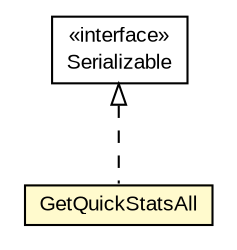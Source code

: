 #!/usr/local/bin/dot
#
# Class diagram 
# Generated by UMLGraph version R5_6-24-gf6e263 (http://www.umlgraph.org/)
#

digraph G {
	edge [fontname="arial",fontsize=10,labelfontname="arial",labelfontsize=10];
	node [fontname="arial",fontsize=10,shape=plaintext];
	nodesep=0.25;
	ranksep=0.5;
	// org.miloss.fgsms.services.interfaces.dataaccessservice.GetQuickStatsAll
	c608391 [label=<<table title="org.miloss.fgsms.services.interfaces.dataaccessservice.GetQuickStatsAll" border="0" cellborder="1" cellspacing="0" cellpadding="2" port="p" bgcolor="lemonChiffon" href="./GetQuickStatsAll.html">
		<tr><td><table border="0" cellspacing="0" cellpadding="1">
<tr><td align="center" balign="center"> GetQuickStatsAll </td></tr>
		</table></td></tr>
		</table>>, URL="./GetQuickStatsAll.html", fontname="arial", fontcolor="black", fontsize=10.0];
	//org.miloss.fgsms.services.interfaces.dataaccessservice.GetQuickStatsAll implements java.io.Serializable
	c609287:p -> c608391:p [dir=back,arrowtail=empty,style=dashed];
	// java.io.Serializable
	c609287 [label=<<table title="java.io.Serializable" border="0" cellborder="1" cellspacing="0" cellpadding="2" port="p" href="http://java.sun.com/j2se/1.4.2/docs/api/java/io/Serializable.html">
		<tr><td><table border="0" cellspacing="0" cellpadding="1">
<tr><td align="center" balign="center"> &#171;interface&#187; </td></tr>
<tr><td align="center" balign="center"> Serializable </td></tr>
		</table></td></tr>
		</table>>, URL="http://java.sun.com/j2se/1.4.2/docs/api/java/io/Serializable.html", fontname="arial", fontcolor="black", fontsize=10.0];
}

